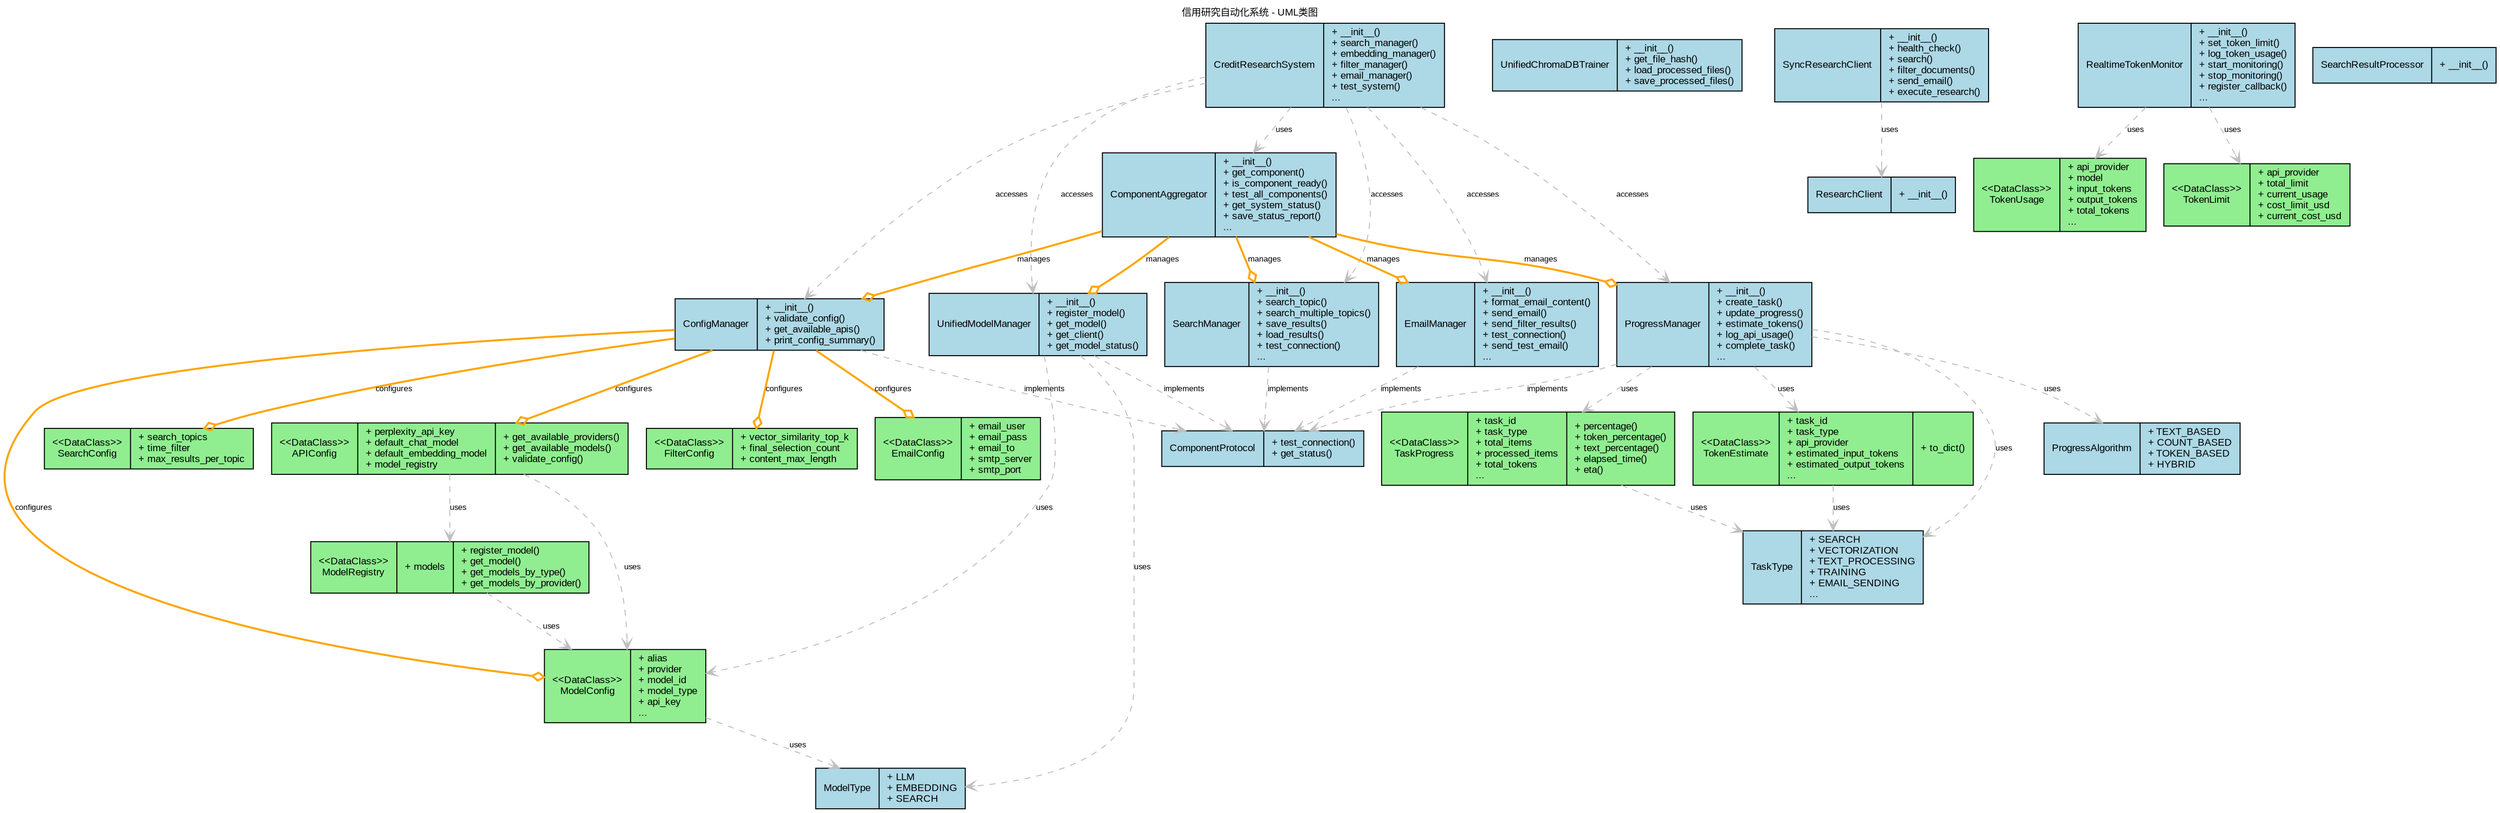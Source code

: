 // Credit Research System UML Diagram with Components
digraph uml_diagram {
	bgcolor=white fontname=Arial fontsize=10 label="信用研究自动化系统 - UML类图" labelloc=top rankdir=TB
	node [fontname=Arial fontsize=10 shape=record style=filled]
	edge [fontname=Arial fontsize=8]
	ModelConfig [label="{&lt;&lt;DataClass&gt;&gt;\nModelConfig}|{+ alias\l+ provider\l+ model_id\l+ model_type\l+ api_key\l...\l}" fillcolor=lightgreen tooltip="Class: ModelConfig"]
	ModelRegistry [label="{&lt;&lt;DataClass&gt;&gt;\nModelRegistry}|{+ models\l}|{+ register_model()\l+ get_model()\l+ get_models_by_type()\l+ get_models_by_provider()\l}" fillcolor=lightgreen tooltip="模型注册表 - 管理所有可用模型"]
	APIConfig [label="{&lt;&lt;DataClass&gt;&gt;\nAPIConfig}|{+ perplexity_api_key\l+ default_chat_model\l+ default_embedding_model\l+ model_registry\l}|{+ get_available_providers()\l+ get_available_models()\l+ validate_config()\l}" fillcolor=lightgreen tooltip="API配置类 - 支持多种API提供商和模型"]
	EmailConfig [label="{&lt;&lt;DataClass&gt;&gt;\nEmailConfig}|{+ email_user\l+ email_pass\l+ email_to\l+ smtp_server\l+ smtp_port\l}" fillcolor=lightgreen tooltip="邮件配置类"]
	SearchConfig [label="{&lt;&lt;DataClass&gt;&gt;\nSearchConfig}|{+ search_topics\l+ time_filter\l+ max_results_per_topic\l}" fillcolor=lightgreen tooltip="搜索配置类"]
	FilterConfig [label="{&lt;&lt;DataClass&gt;&gt;\nFilterConfig}|{+ vector_similarity_top_k\l+ final_selection_count\l+ content_max_length\l}" fillcolor=lightgreen tooltip="筛选配置类"]
	ConfigManager [label="{ConfigManager}|{+ __init__()\l+ validate_config()\l+ get_available_apis()\l+ print_config_summary()\l}" fillcolor=lightblue tooltip="配置管理器"]
	SearchManager [label="{SearchManager}|{+ __init__()\l+ search_topic()\l+ search_multiple_topics()\l+ save_results()\l+ load_results()\l+ test_connection()\l...\l}" fillcolor=lightblue tooltip="搜索管理器"]
	UnifiedChromaDBTrainer [label="{UnifiedChromaDBTrainer}|{+ __init__()\l+ get_file_hash()\l+ load_processed_files()\l+ save_processed_files()\l}" fillcolor=lightblue tooltip="统一ChromaDB训练器"]
	CreditResearchSystem [label="{CreditResearchSystem}|{+ __init__()\l+ search_manager()\l+ embedding_manager()\l+ filter_manager()\l+ email_manager()\l+ test_system()\l...\l}" fillcolor=lightblue tooltip="信用研究自动化系统 - 使用聚合模式重构"]
	ResearchClient [label="{ResearchClient}|{+ __init__()\l}" fillcolor=lightblue tooltip="研究API客户端 - 替代原来的CreditResearchSystem"]
	SyncResearchClient [label="{SyncResearchClient}|{+ __init__()\l+ health_check()\l+ search()\l+ filter_documents()\l+ send_email()\l+ execute_research()\l}" fillcolor=lightblue tooltip="同步版本的研究客户端 - 为了兼容现有同步代码"]
	EmailManager [label="{EmailManager}|{+ __init__()\l+ format_email_content()\l+ send_email()\l+ send_filter_results()\l+ test_connection()\l+ send_test_email()\l...\l}" fillcolor=lightblue tooltip="邮件管理器"]
	TokenUsage [label="{&lt;&lt;DataClass&gt;&gt;\nTokenUsage}|{+ api_provider\l+ model\l+ input_tokens\l+ output_tokens\l+ total_tokens\l...\l}" fillcolor=lightgreen tooltip="Token使用情况"]
	TokenLimit [label="{&lt;&lt;DataClass&gt;&gt;\nTokenLimit}|{+ api_provider\l+ total_limit\l+ current_usage\l+ cost_limit_usd\l+ current_cost_usd\l}" fillcolor=lightgreen tooltip="Token限制配置"]
	RealtimeTokenMonitor [label="{RealtimeTokenMonitor}|{+ __init__()\l+ set_token_limit()\l+ log_token_usage()\l+ start_monitoring()\l+ stop_monitoring()\l+ register_callback()\l...\l}" fillcolor=lightblue tooltip="实时Token监控器"]
	ModelType [label="{ModelType}|{+ LLM\l+ EMBEDDING\l+ SEARCH\l}" fillcolor=lightblue tooltip="Class: ModelType"]
	UnifiedModelManager [label="{UnifiedModelManager}|{+ __init__()\l+ register_model()\l+ get_model()\l+ get_client()\l+ get_model_status()\l}" fillcolor=lightblue tooltip="统一模型管理器 - 基于OpenAI SDK的成功模式"]
	TaskType [label="{TaskType}|{+ SEARCH\l+ VECTORIZATION\l+ TEXT_PROCESSING\l+ TRAINING\l+ EMAIL_SENDING\l...\l}" fillcolor=lightblue tooltip="任务类型枚举"]
	ProgressAlgorithm [label="{ProgressAlgorithm}|{+ TEXT_BASED\l+ COUNT_BASED\l+ TOKEN_BASED\l+ HYBRID\l}" fillcolor=lightblue tooltip="进度计算算法"]
	TaskProgress [label="{&lt;&lt;DataClass&gt;&gt;\nTaskProgress}|{+ task_id\l+ task_type\l+ total_items\l+ processed_items\l+ total_tokens\l...\l}|{+ percentage()\l+ token_percentage()\l+ text_percentage()\l+ elapsed_time()\l+ eta()\l}" fillcolor=lightgreen tooltip="任务进度数据结构"]
	TokenEstimate [label="{&lt;&lt;DataClass&gt;&gt;\nTokenEstimate}|{+ task_id\l+ task_type\l+ api_provider\l+ estimated_input_tokens\l+ estimated_output_tokens\l...\l}|{+ to_dict()\l}" fillcolor=lightgreen tooltip="Token消耗估算数据结构"]
	ProgressManager [label="{ProgressManager}|{+ __init__()\l+ create_task()\l+ update_progress()\l+ estimate_tokens()\l+ log_api_usage()\l+ complete_task()\l...\l}" fillcolor=lightblue tooltip="统一的进度与Token管理器"]
	SearchResultProcessor [label="{SearchResultProcessor}|{+ __init__()\l}" fillcolor=lightblue tooltip="搜索结果处理器 - 高级文本处理和向量匹配"]
	ComponentProtocol [label="{ComponentProtocol}|{+ test_connection()\l+ get_status()\l}" fillcolor=lightblue tooltip="组件协议接口"]
	ComponentAggregator [label="{ComponentAggregator}|{+ __init__()\l+ get_component()\l+ is_component_ready()\l+ test_all_components()\l+ get_system_status()\l+ save_status_report()\l...\l}" fillcolor=lightblue tooltip="组件聚合器 - 管理所有系统组件的生命周期"]
	ModelConfig -> ModelType [label=uses arrowhead=open color=gray style=dashed]
	ModelRegistry -> ModelConfig [label=uses arrowhead=open color=gray style=dashed]
	APIConfig -> ModelRegistry [label=uses arrowhead=open color=gray style=dashed]
	APIConfig -> ModelConfig [label=uses arrowhead=open color=gray style=dashed]
	ConfigManager -> ModelConfig [label=configures arrowhead=odiamond color=orange penwidth=2 style=solid]
	ConfigManager -> APIConfig [label=configures arrowhead=odiamond color=orange penwidth=2 style=solid]
	ConfigManager -> EmailConfig [label=configures arrowhead=odiamond color=orange penwidth=2 style=solid]
	ConfigManager -> SearchConfig [label=configures arrowhead=odiamond color=orange penwidth=2 style=solid]
	ConfigManager -> FilterConfig [label=configures arrowhead=odiamond color=orange penwidth=2 style=solid]
	CreditResearchSystem -> ConfigManager [label=accesses arrowhead=open color=gray style=dashed]
	CreditResearchSystem -> SearchManager [label=accesses arrowhead=open color=gray style=dashed]
	CreditResearchSystem -> EmailManager [label=accesses arrowhead=open color=gray style=dashed]
	CreditResearchSystem -> UnifiedModelManager [label=accesses arrowhead=open color=gray style=dashed]
	CreditResearchSystem -> ProgressManager [label=accesses arrowhead=open color=gray style=dashed]
	CreditResearchSystem -> ComponentAggregator [label=uses arrowhead=open color=gray style=dashed]
	SyncResearchClient -> ResearchClient [label=uses arrowhead=open color=gray style=dashed]
	RealtimeTokenMonitor -> TokenUsage [label=uses arrowhead=open color=gray style=dashed]
	RealtimeTokenMonitor -> TokenLimit [label=uses arrowhead=open color=gray style=dashed]
	UnifiedModelManager -> ModelType [label=uses arrowhead=open color=gray style=dashed]
	UnifiedModelManager -> ModelConfig [label=uses arrowhead=open color=gray style=dashed]
	TaskProgress -> TaskType [label=uses arrowhead=open color=gray style=dashed]
	TokenEstimate -> TaskType [label=uses arrowhead=open color=gray style=dashed]
	ProgressManager -> TaskProgress [label=uses arrowhead=open color=gray style=dashed]
	ProgressManager -> ProgressAlgorithm [label=uses arrowhead=open color=gray style=dashed]
	ProgressManager -> TokenEstimate [label=uses arrowhead=open color=gray style=dashed]
	ProgressManager -> TaskType [label=uses arrowhead=open color=gray style=dashed]
	ConfigManager -> ComponentProtocol [label=implements arrowhead=open color=gray style=dashed]
	SearchManager -> ComponentProtocol [label=implements arrowhead=open color=gray style=dashed]
	EmailManager -> ComponentProtocol [label=implements arrowhead=open color=gray style=dashed]
	UnifiedModelManager -> ComponentProtocol [label=implements arrowhead=open color=gray style=dashed]
	ProgressManager -> ComponentProtocol [label=implements arrowhead=open color=gray style=dashed]
	ComponentAggregator -> ConfigManager [label=manages arrowhead=odiamond color=orange penwidth=2 style=solid]
	ComponentAggregator -> SearchManager [label=manages arrowhead=odiamond color=orange penwidth=2 style=solid]
	ComponentAggregator -> EmailManager [label=manages arrowhead=odiamond color=orange penwidth=2 style=solid]
	ComponentAggregator -> UnifiedModelManager [label=manages arrowhead=odiamond color=orange penwidth=2 style=solid]
	ComponentAggregator -> ProgressManager [label=manages arrowhead=odiamond color=orange penwidth=2 style=solid]
}
